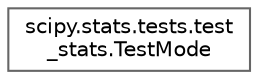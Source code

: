 digraph "Graphical Class Hierarchy"
{
 // LATEX_PDF_SIZE
  bgcolor="transparent";
  edge [fontname=Helvetica,fontsize=10,labelfontname=Helvetica,labelfontsize=10];
  node [fontname=Helvetica,fontsize=10,shape=box,height=0.2,width=0.4];
  rankdir="LR";
  Node0 [id="Node000000",label="scipy.stats.tests.test\l_stats.TestMode",height=0.2,width=0.4,color="grey40", fillcolor="white", style="filled",URL="$dd/d73/classscipy_1_1stats_1_1tests_1_1test__stats_1_1TestMode.html",tooltip=" "];
}

